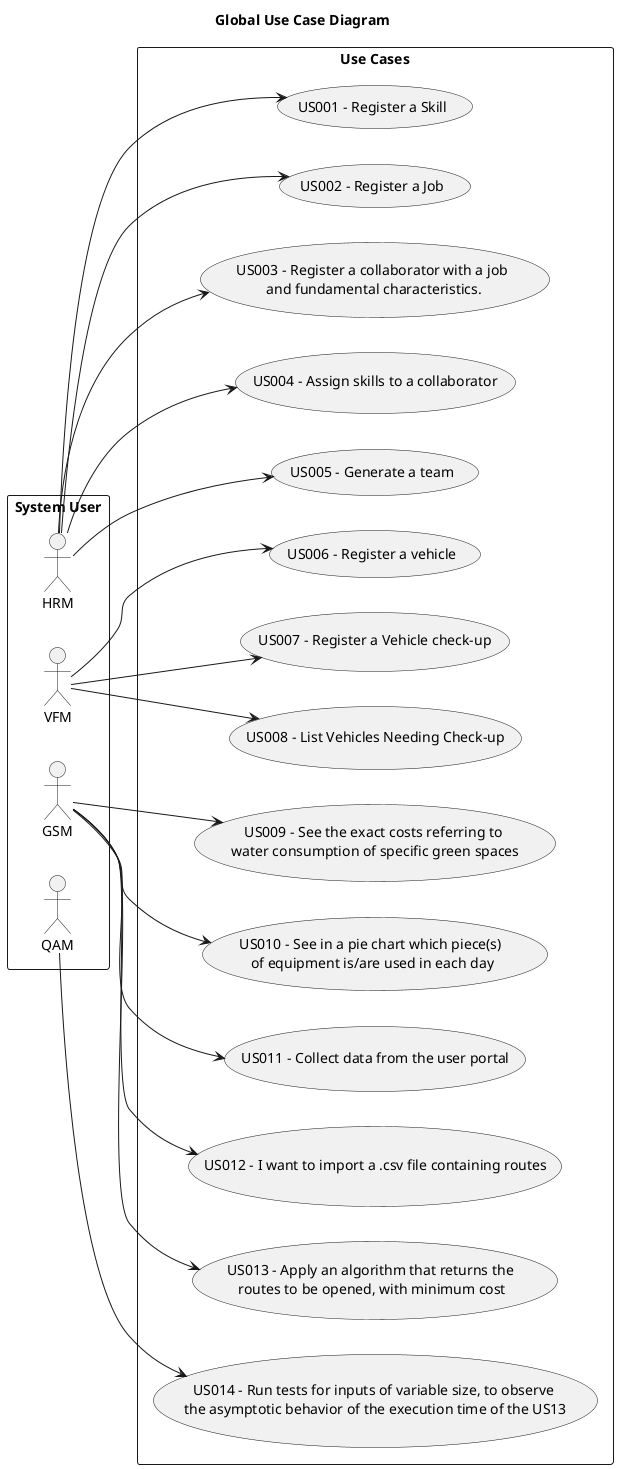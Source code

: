 @startuml
skinparam monochrome true
skinparam packageStyle rectangle
skinparam shadowing false

title Global Use Case Diagram

left to right direction

rectangle "System User" as actors {
    actor HRM
    actor VFM
    actor GSM
    actor QAM
}

rectangle "Use Cases" as usecases{
    usecase "US001 - Register a Skill" as US001
    HRM --> US001
}

rectangle "Use Cases" as usecases{
    usecase "US002 - Register a Job" as US002
    HRM --> US002
}

rectangle "Use Cases" as usecases{
    usecase "US003 - Register a collaborator with a job\n and fundamental characteristics." as US003
    HRM --> US003
}

rectangle "Use Cases" as usecases{
    usecase "US004 - Assign skills to a collaborator" as US004
    HRM --> US004
}

rectangle "Use Cases" as usecases{
    usecase "US005 - Generate a team" as US005
    HRM --> US005
}

rectangle "Use Cases" as usecases{
    usecase "US006 - Register a vehicle" as US006
    VFM --> US006
}

rectangle "Use Cases" as usecases{
    usecase "US007 - Register a Vehicle check-up" as US007
    VFM --> US007
}

rectangle "Use Cases" as usecases{
    usecase "US008 - List Vehicles Needing Check-up" as US008
    VFM --> US008
}

rectangle "Use Cases" as usecases{
    usecase "US009 - See the exact costs referring to \nwater consumption of specific green spaces" as US009
    GSM --> US009
}

rectangle "Use Cases" as usecases{
    usecase "US010 - See in a pie chart which piece(s) \nof equipment is/are used in each day" as US010
    GSM --> US010
}
rectangle "Use Cases" as usecases{
    usecase "US011 - Collect data from the user portal" as US011
    GSM --> US011
}
rectangle "Use Cases" as usecases{
    usecase "US012 - I want to import a .csv file containing routes" as US012
    GSM --> US012
}
rectangle "Use Cases" as usecases{
    usecase "US013 - Apply an algorithm that returns the \nroutes to be opened, with minimum cost" as US013
    GSM --> US013
}
rectangle "Use Cases" as usecases{
    usecase "US014 - Run tests for inputs of variable size, to observe \nthe asymptotic behavior of the execution time of the US13" as US014
    QAM --> US014
}
@enduml
